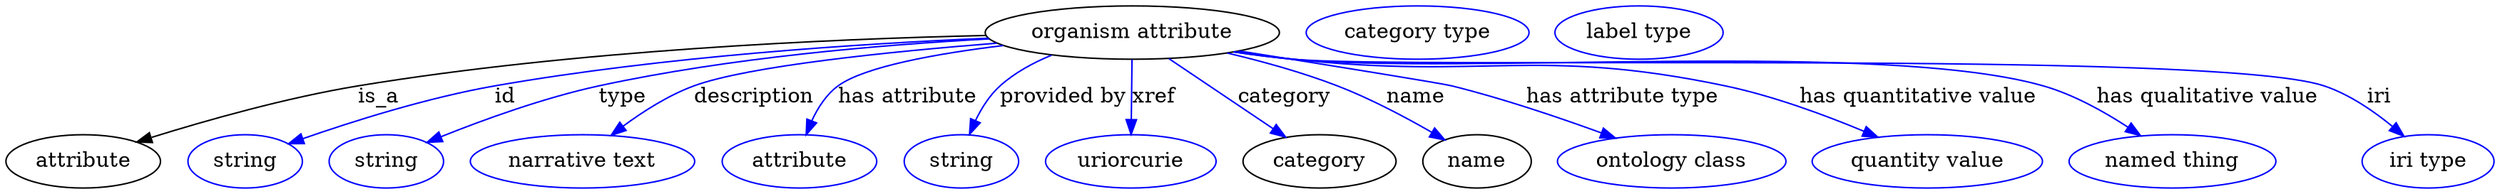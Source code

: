 digraph {
	graph [bb="0,0,1671.2,123"];
	node [label="\N"];
	"organism attribute"	[height=0.5,
		label="organism attribute",
		pos="755,105",
		width=2.7442];
	attribute	[height=0.5,
		pos="51.995,18",
		width=1.4443];
	"organism attribute" -> attribute	[label=is_a,
		lp="250,61.5",
		pos="e,87.828,31.046 656.77,103.06 551.91,100.73 381.21,93.139 236,69 188.09,61.036 134.66,45.779 97.775,34.204"];
	id	[color=blue,
		height=0.5,
		label=string,
		pos="160,18",
		width=1.0652];
	"organism attribute" -> id	[color=blue,
		label=id,
		lp="335,61.5",
		pos="e,188.95,29.825 658.1,101.21 571.12,97.481 440.24,88.855 328,69 282.58,60.968 232.07,44.924 198.4,33.169",
		style=solid];
	type	[color=blue,
		height=0.5,
		label=string,
		pos="255,18",
		width=1.0652];
	"organism attribute" -> type	[color=blue,
		label=type,
		lp="413,61.5",
		pos="e,282.17,30.794 658.67,100.85 586.03,96.966 484.35,88.308 397,69 360.24,60.876 319.9,46.068 291.64,34.668",
		style=solid];
	description	[color=blue,
		height=0.5,
		label="narrative text",
		pos="387,18",
		width=2.0943];
	"organism attribute" -> description	[color=blue,
		label=description,
		lp="500.5,61.5",
		pos="e,405.68,35.594 663.77,97.963 591.26,92.28 496.21,82.602 460,69 443.36,62.752 426.86,51.943 413.76,41.97",
		style=solid];
	"has attribute"	[color=blue,
		height=0.5,
		label=attribute,
		pos="532,18",
		width=1.4443];
	"organism attribute" -> "has attribute"	[color=blue,
		label="has attribute",
		lp="604,61.5",
		pos="e,536.19,35.971 668.1,96.361 623.44,90.94 574.73,82.23 557,69 549.2,63.181 543.67,54.25 539.84,45.537",
		style=solid];
	"provided by"	[color=blue,
		height=0.5,
		label=string,
		pos="640,18",
		width=1.0652];
	"organism attribute" -> "provided by"	[color=blue,
		label="provided by",
		lp="708.5,61.5",
		pos="e,645.44,36.267 701.1,89.909 688.57,84.806 675.99,77.998 666,69 658.92,62.627 653.46,53.869 649.42,45.463",
		style=solid];
	xref	[color=blue,
		height=0.5,
		label=uriorcurie,
		pos="754,18",
		width=1.5887];
	"organism attribute" -> xref	[color=blue,
		label=xref,
		lp="769.5,61.5",
		pos="e,754.2,36.175 754.79,86.799 754.66,75.163 754.47,59.548 754.32,46.237",
		style=solid];
	category	[height=0.5,
		pos="881,18",
		width=1.4263];
	"organism attribute" -> category	[color=blue,
		label=category,
		lp="857.5,61.5",
		pos="e,858.16,34.404 779.59,87.409 799.61,73.906 827.99,54.76 849.64,40.156",
		style=solid];
	name	[height=0.5,
		pos="987,18",
		width=1.011];
	"organism attribute" -> name	[color=blue,
		label=name,
		lp="946,61.5",
		pos="e,965.3,32.48 818.85,91.186 842.53,85.558 869.36,78.129 893,69 915.02,60.492 938.47,48.026 956.44,37.671",
		style=solid];
	"has attribute type"	[color=blue,
		height=0.5,
		label="ontology class",
		pos="1118,18",
		width=2.1304];
	"organism attribute" -> "has attribute type"	[color=blue,
		label="has attribute type",
		lp="1085,61.5",
		pos="e,1080.2,33.699 826.83,92.595 886.56,83.065 962.93,70.756 970,69 1004.3,60.479 1042,47.682 1070.8,37.168",
		style=solid];
	"has quantitative value"	[color=blue,
		height=0.5,
		label="quantity value",
		pos="1290,18",
		width=2.1484];
	"organism attribute" -> "has quantitative value"	[color=blue,
		label="has quantitative value",
		lp="1284,61.5",
		pos="e,1256.7,34.34 824.29,92.102 837.13,90.179 850.45,88.372 863,87 991.81,72.91 1027.2,95.637 1154,69 1186.2,62.23 1221.1,49.307 1247.4,\
38.296",
		style=solid];
	"has qualitative value"	[color=blue,
		height=0.5,
		label="named thing",
		pos="1455,18",
		width=1.9318];
	"organism attribute" -> "has qualitative value"	[color=blue,
		label="has qualitative value",
		lp="1478.5,61.5",
		pos="e,1433.5,35.375 823.4,91.96 836.51,90.014 850.15,88.236 863,87 974.77,76.25 1260,99.884 1368,69 1388.3,63.179 1409,51.62 1425,41.082",
		style=solid];
	iri	[color=blue,
		height=0.5,
		label="iri type",
		pos="1627,18",
		width=1.2277];
	"organism attribute" -> iri	[color=blue,
		label=iri,
		lp="1594,61.5",
		pos="e,1610.8,34.927 823.1,91.902 836.3,89.948 850.05,88.182 863,87 939.81,79.988 1483.8,93.491 1557,69 1574,63.321 1590.4,52.012 1603,\
41.584",
		style=solid];
	"named thing_category"	[color=blue,
		height=0.5,
		label="category type",
		pos="947,105",
		width=2.0762];
	attribute_name	[color=blue,
		height=0.5,
		label="label type",
		pos="1096,105",
		width=1.5707];
}
